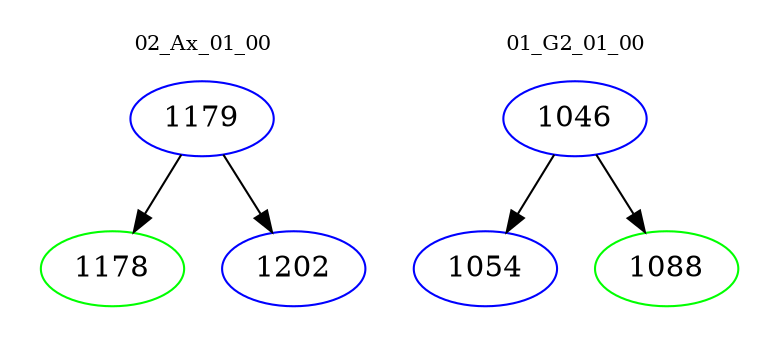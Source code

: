 digraph{
subgraph cluster_0 {
color = white
label = "02_Ax_01_00";
fontsize=10;
T0_1179 [label="1179", color="blue"]
T0_1179 -> T0_1178 [color="black"]
T0_1178 [label="1178", color="green"]
T0_1179 -> T0_1202 [color="black"]
T0_1202 [label="1202", color="blue"]
}
subgraph cluster_1 {
color = white
label = "01_G2_01_00";
fontsize=10;
T1_1046 [label="1046", color="blue"]
T1_1046 -> T1_1054 [color="black"]
T1_1054 [label="1054", color="blue"]
T1_1046 -> T1_1088 [color="black"]
T1_1088 [label="1088", color="green"]
}
}
